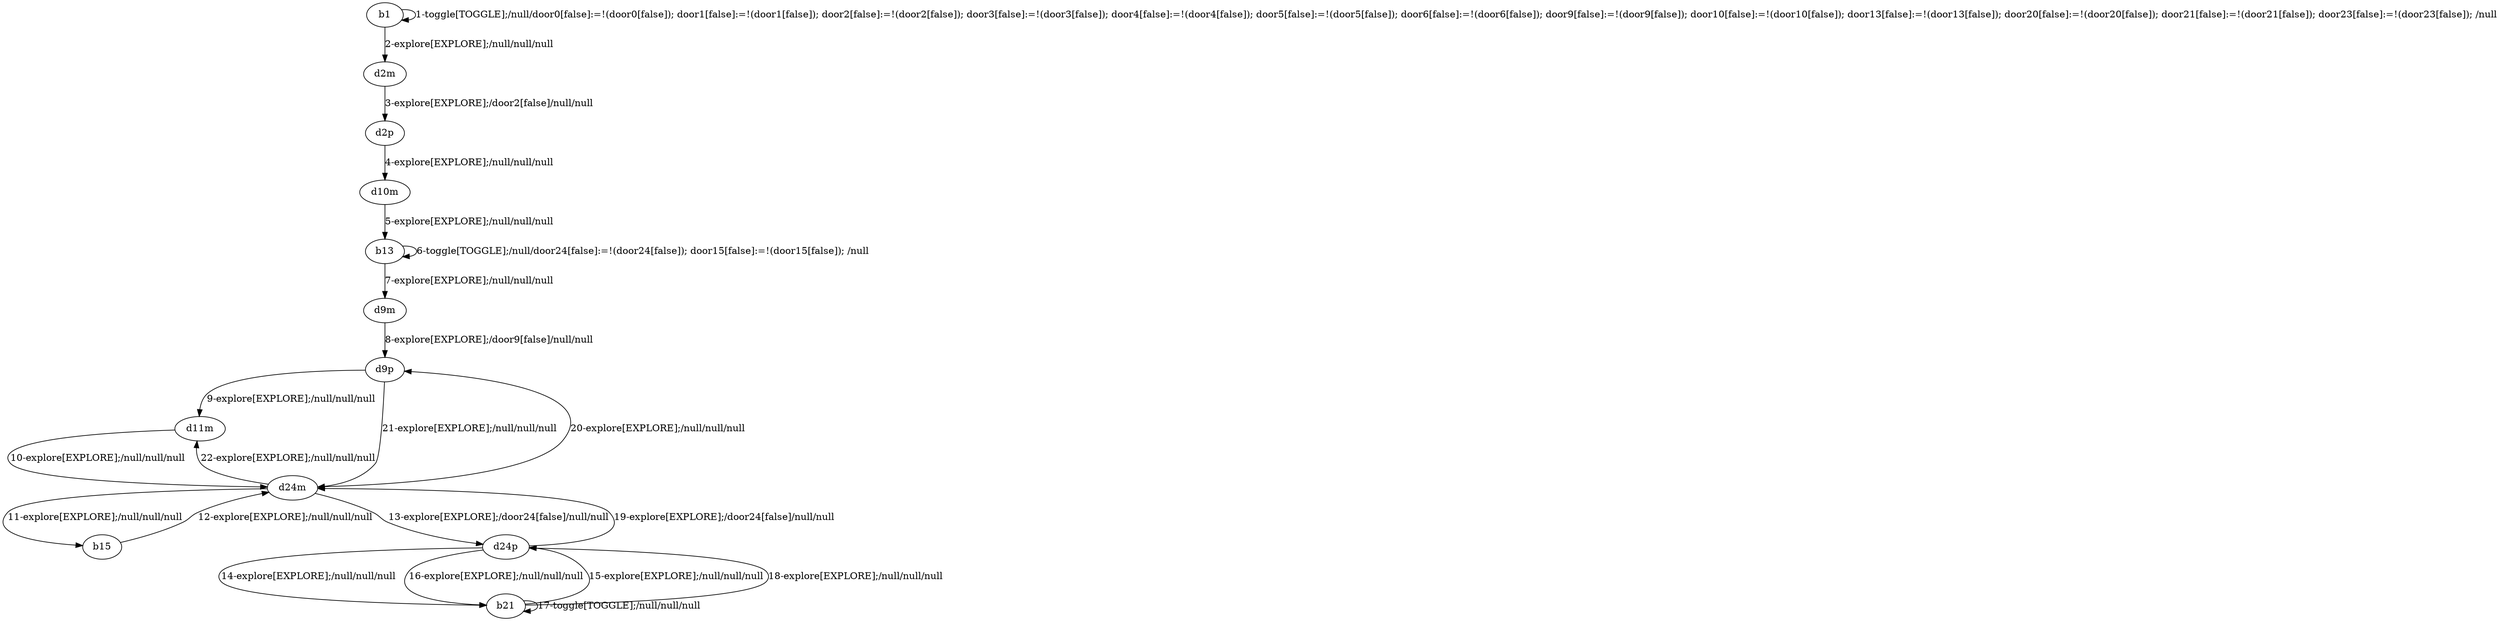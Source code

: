 # Total number of goals covered by this test: 1
# b21 --> b21

digraph g {
"b1" -> "b1" [label = "1-toggle[TOGGLE];/null/door0[false]:=!(door0[false]); door1[false]:=!(door1[false]); door2[false]:=!(door2[false]); door3[false]:=!(door3[false]); door4[false]:=!(door4[false]); door5[false]:=!(door5[false]); door6[false]:=!(door6[false]); door9[false]:=!(door9[false]); door10[false]:=!(door10[false]); door13[false]:=!(door13[false]); door20[false]:=!(door20[false]); door21[false]:=!(door21[false]); door23[false]:=!(door23[false]); /null"];
"b1" -> "d2m" [label = "2-explore[EXPLORE];/null/null/null"];
"d2m" -> "d2p" [label = "3-explore[EXPLORE];/door2[false]/null/null"];
"d2p" -> "d10m" [label = "4-explore[EXPLORE];/null/null/null"];
"d10m" -> "b13" [label = "5-explore[EXPLORE];/null/null/null"];
"b13" -> "b13" [label = "6-toggle[TOGGLE];/null/door24[false]:=!(door24[false]); door15[false]:=!(door15[false]); /null"];
"b13" -> "d9m" [label = "7-explore[EXPLORE];/null/null/null"];
"d9m" -> "d9p" [label = "8-explore[EXPLORE];/door9[false]/null/null"];
"d9p" -> "d11m" [label = "9-explore[EXPLORE];/null/null/null"];
"d11m" -> "d24m" [label = "10-explore[EXPLORE];/null/null/null"];
"d24m" -> "b15" [label = "11-explore[EXPLORE];/null/null/null"];
"b15" -> "d24m" [label = "12-explore[EXPLORE];/null/null/null"];
"d24m" -> "d24p" [label = "13-explore[EXPLORE];/door24[false]/null/null"];
"d24p" -> "b21" [label = "14-explore[EXPLORE];/null/null/null"];
"b21" -> "d24p" [label = "15-explore[EXPLORE];/null/null/null"];
"d24p" -> "b21" [label = "16-explore[EXPLORE];/null/null/null"];
"b21" -> "b21" [label = "17-toggle[TOGGLE];/null/null/null"];
"b21" -> "d24p" [label = "18-explore[EXPLORE];/null/null/null"];
"d24p" -> "d24m" [label = "19-explore[EXPLORE];/door24[false]/null/null"];
"d24m" -> "d9p" [label = "20-explore[EXPLORE];/null/null/null"];
"d9p" -> "d24m" [label = "21-explore[EXPLORE];/null/null/null"];
"d24m" -> "d11m" [label = "22-explore[EXPLORE];/null/null/null"];
}